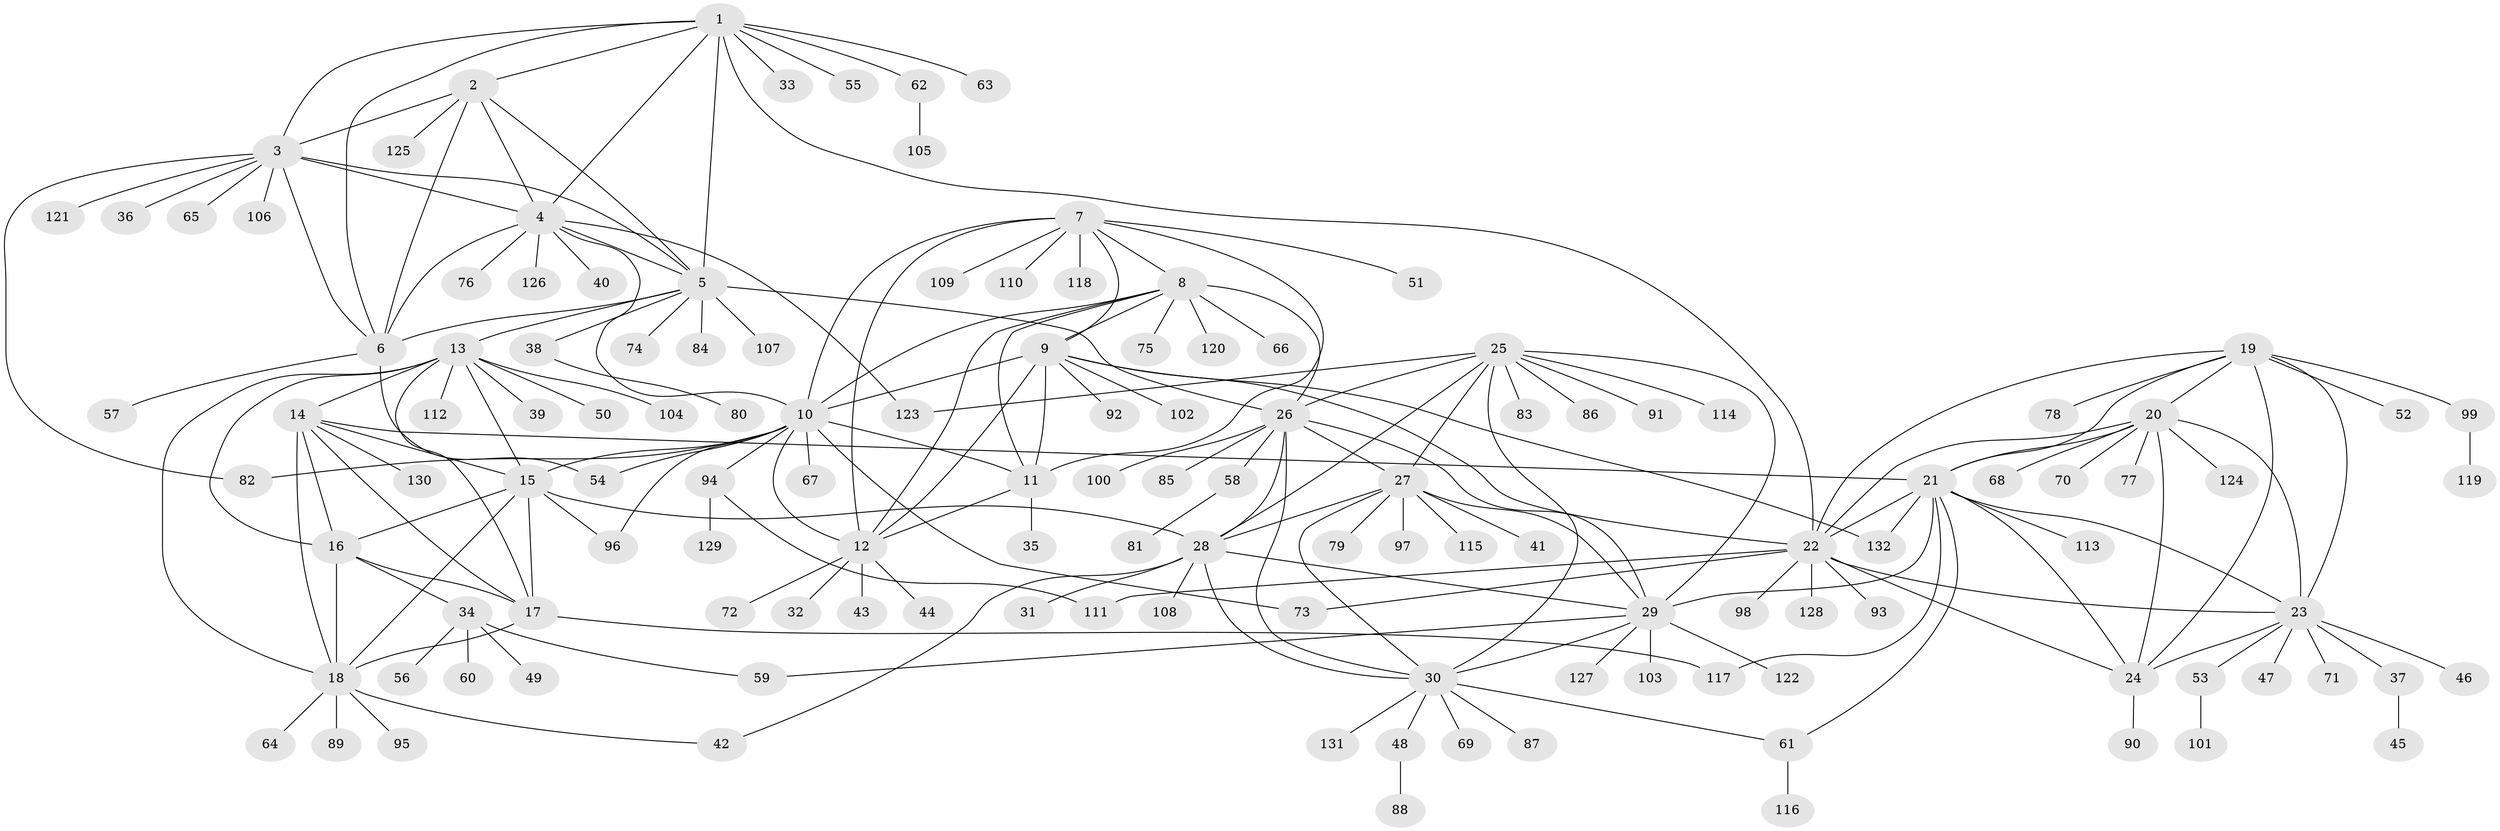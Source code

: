 // coarse degree distribution, {14: 0.009523809523809525, 6: 0.05714285714285714, 7: 0.0380952380952381, 15: 0.009523809523809525, 8: 0.02857142857142857, 9: 0.01904761904761905, 4: 0.009523809523809525, 11: 0.01904761904761905, 13: 0.009523809523809525, 12: 0.009523809523809525, 1: 0.6761904761904762, 5: 0.009523809523809525, 2: 0.08571428571428572, 3: 0.01904761904761905}
// Generated by graph-tools (version 1.1) at 2025/42/03/06/25 10:42:12]
// undirected, 132 vertices, 198 edges
graph export_dot {
graph [start="1"]
  node [color=gray90,style=filled];
  1;
  2;
  3;
  4;
  5;
  6;
  7;
  8;
  9;
  10;
  11;
  12;
  13;
  14;
  15;
  16;
  17;
  18;
  19;
  20;
  21;
  22;
  23;
  24;
  25;
  26;
  27;
  28;
  29;
  30;
  31;
  32;
  33;
  34;
  35;
  36;
  37;
  38;
  39;
  40;
  41;
  42;
  43;
  44;
  45;
  46;
  47;
  48;
  49;
  50;
  51;
  52;
  53;
  54;
  55;
  56;
  57;
  58;
  59;
  60;
  61;
  62;
  63;
  64;
  65;
  66;
  67;
  68;
  69;
  70;
  71;
  72;
  73;
  74;
  75;
  76;
  77;
  78;
  79;
  80;
  81;
  82;
  83;
  84;
  85;
  86;
  87;
  88;
  89;
  90;
  91;
  92;
  93;
  94;
  95;
  96;
  97;
  98;
  99;
  100;
  101;
  102;
  103;
  104;
  105;
  106;
  107;
  108;
  109;
  110;
  111;
  112;
  113;
  114;
  115;
  116;
  117;
  118;
  119;
  120;
  121;
  122;
  123;
  124;
  125;
  126;
  127;
  128;
  129;
  130;
  131;
  132;
  1 -- 2;
  1 -- 3;
  1 -- 4;
  1 -- 5;
  1 -- 6;
  1 -- 22;
  1 -- 33;
  1 -- 55;
  1 -- 62;
  1 -- 63;
  2 -- 3;
  2 -- 4;
  2 -- 5;
  2 -- 6;
  2 -- 125;
  3 -- 4;
  3 -- 5;
  3 -- 6;
  3 -- 36;
  3 -- 65;
  3 -- 82;
  3 -- 106;
  3 -- 121;
  4 -- 5;
  4 -- 6;
  4 -- 10;
  4 -- 40;
  4 -- 76;
  4 -- 123;
  4 -- 126;
  5 -- 6;
  5 -- 13;
  5 -- 26;
  5 -- 38;
  5 -- 74;
  5 -- 84;
  5 -- 107;
  6 -- 54;
  6 -- 57;
  7 -- 8;
  7 -- 9;
  7 -- 10;
  7 -- 11;
  7 -- 12;
  7 -- 51;
  7 -- 109;
  7 -- 110;
  7 -- 118;
  8 -- 9;
  8 -- 10;
  8 -- 11;
  8 -- 12;
  8 -- 26;
  8 -- 66;
  8 -- 75;
  8 -- 120;
  9 -- 10;
  9 -- 11;
  9 -- 12;
  9 -- 22;
  9 -- 92;
  9 -- 102;
  9 -- 132;
  10 -- 11;
  10 -- 12;
  10 -- 15;
  10 -- 54;
  10 -- 67;
  10 -- 73;
  10 -- 82;
  10 -- 94;
  10 -- 96;
  11 -- 12;
  11 -- 35;
  12 -- 32;
  12 -- 43;
  12 -- 44;
  12 -- 72;
  13 -- 14;
  13 -- 15;
  13 -- 16;
  13 -- 17;
  13 -- 18;
  13 -- 39;
  13 -- 50;
  13 -- 104;
  13 -- 112;
  14 -- 15;
  14 -- 16;
  14 -- 17;
  14 -- 18;
  14 -- 21;
  14 -- 130;
  15 -- 16;
  15 -- 17;
  15 -- 18;
  15 -- 28;
  15 -- 96;
  16 -- 17;
  16 -- 18;
  16 -- 34;
  17 -- 18;
  17 -- 117;
  18 -- 42;
  18 -- 64;
  18 -- 89;
  18 -- 95;
  19 -- 20;
  19 -- 21;
  19 -- 22;
  19 -- 23;
  19 -- 24;
  19 -- 52;
  19 -- 78;
  19 -- 99;
  20 -- 21;
  20 -- 22;
  20 -- 23;
  20 -- 24;
  20 -- 68;
  20 -- 70;
  20 -- 77;
  20 -- 124;
  21 -- 22;
  21 -- 23;
  21 -- 24;
  21 -- 29;
  21 -- 61;
  21 -- 113;
  21 -- 117;
  21 -- 132;
  22 -- 23;
  22 -- 24;
  22 -- 73;
  22 -- 93;
  22 -- 98;
  22 -- 111;
  22 -- 128;
  23 -- 24;
  23 -- 37;
  23 -- 46;
  23 -- 47;
  23 -- 53;
  23 -- 71;
  24 -- 90;
  25 -- 26;
  25 -- 27;
  25 -- 28;
  25 -- 29;
  25 -- 30;
  25 -- 83;
  25 -- 86;
  25 -- 91;
  25 -- 114;
  25 -- 123;
  26 -- 27;
  26 -- 28;
  26 -- 29;
  26 -- 30;
  26 -- 58;
  26 -- 85;
  26 -- 100;
  27 -- 28;
  27 -- 29;
  27 -- 30;
  27 -- 41;
  27 -- 79;
  27 -- 97;
  27 -- 115;
  28 -- 29;
  28 -- 30;
  28 -- 31;
  28 -- 42;
  28 -- 108;
  29 -- 30;
  29 -- 59;
  29 -- 103;
  29 -- 122;
  29 -- 127;
  30 -- 48;
  30 -- 61;
  30 -- 69;
  30 -- 87;
  30 -- 131;
  34 -- 49;
  34 -- 56;
  34 -- 59;
  34 -- 60;
  37 -- 45;
  38 -- 80;
  48 -- 88;
  53 -- 101;
  58 -- 81;
  61 -- 116;
  62 -- 105;
  94 -- 111;
  94 -- 129;
  99 -- 119;
}
